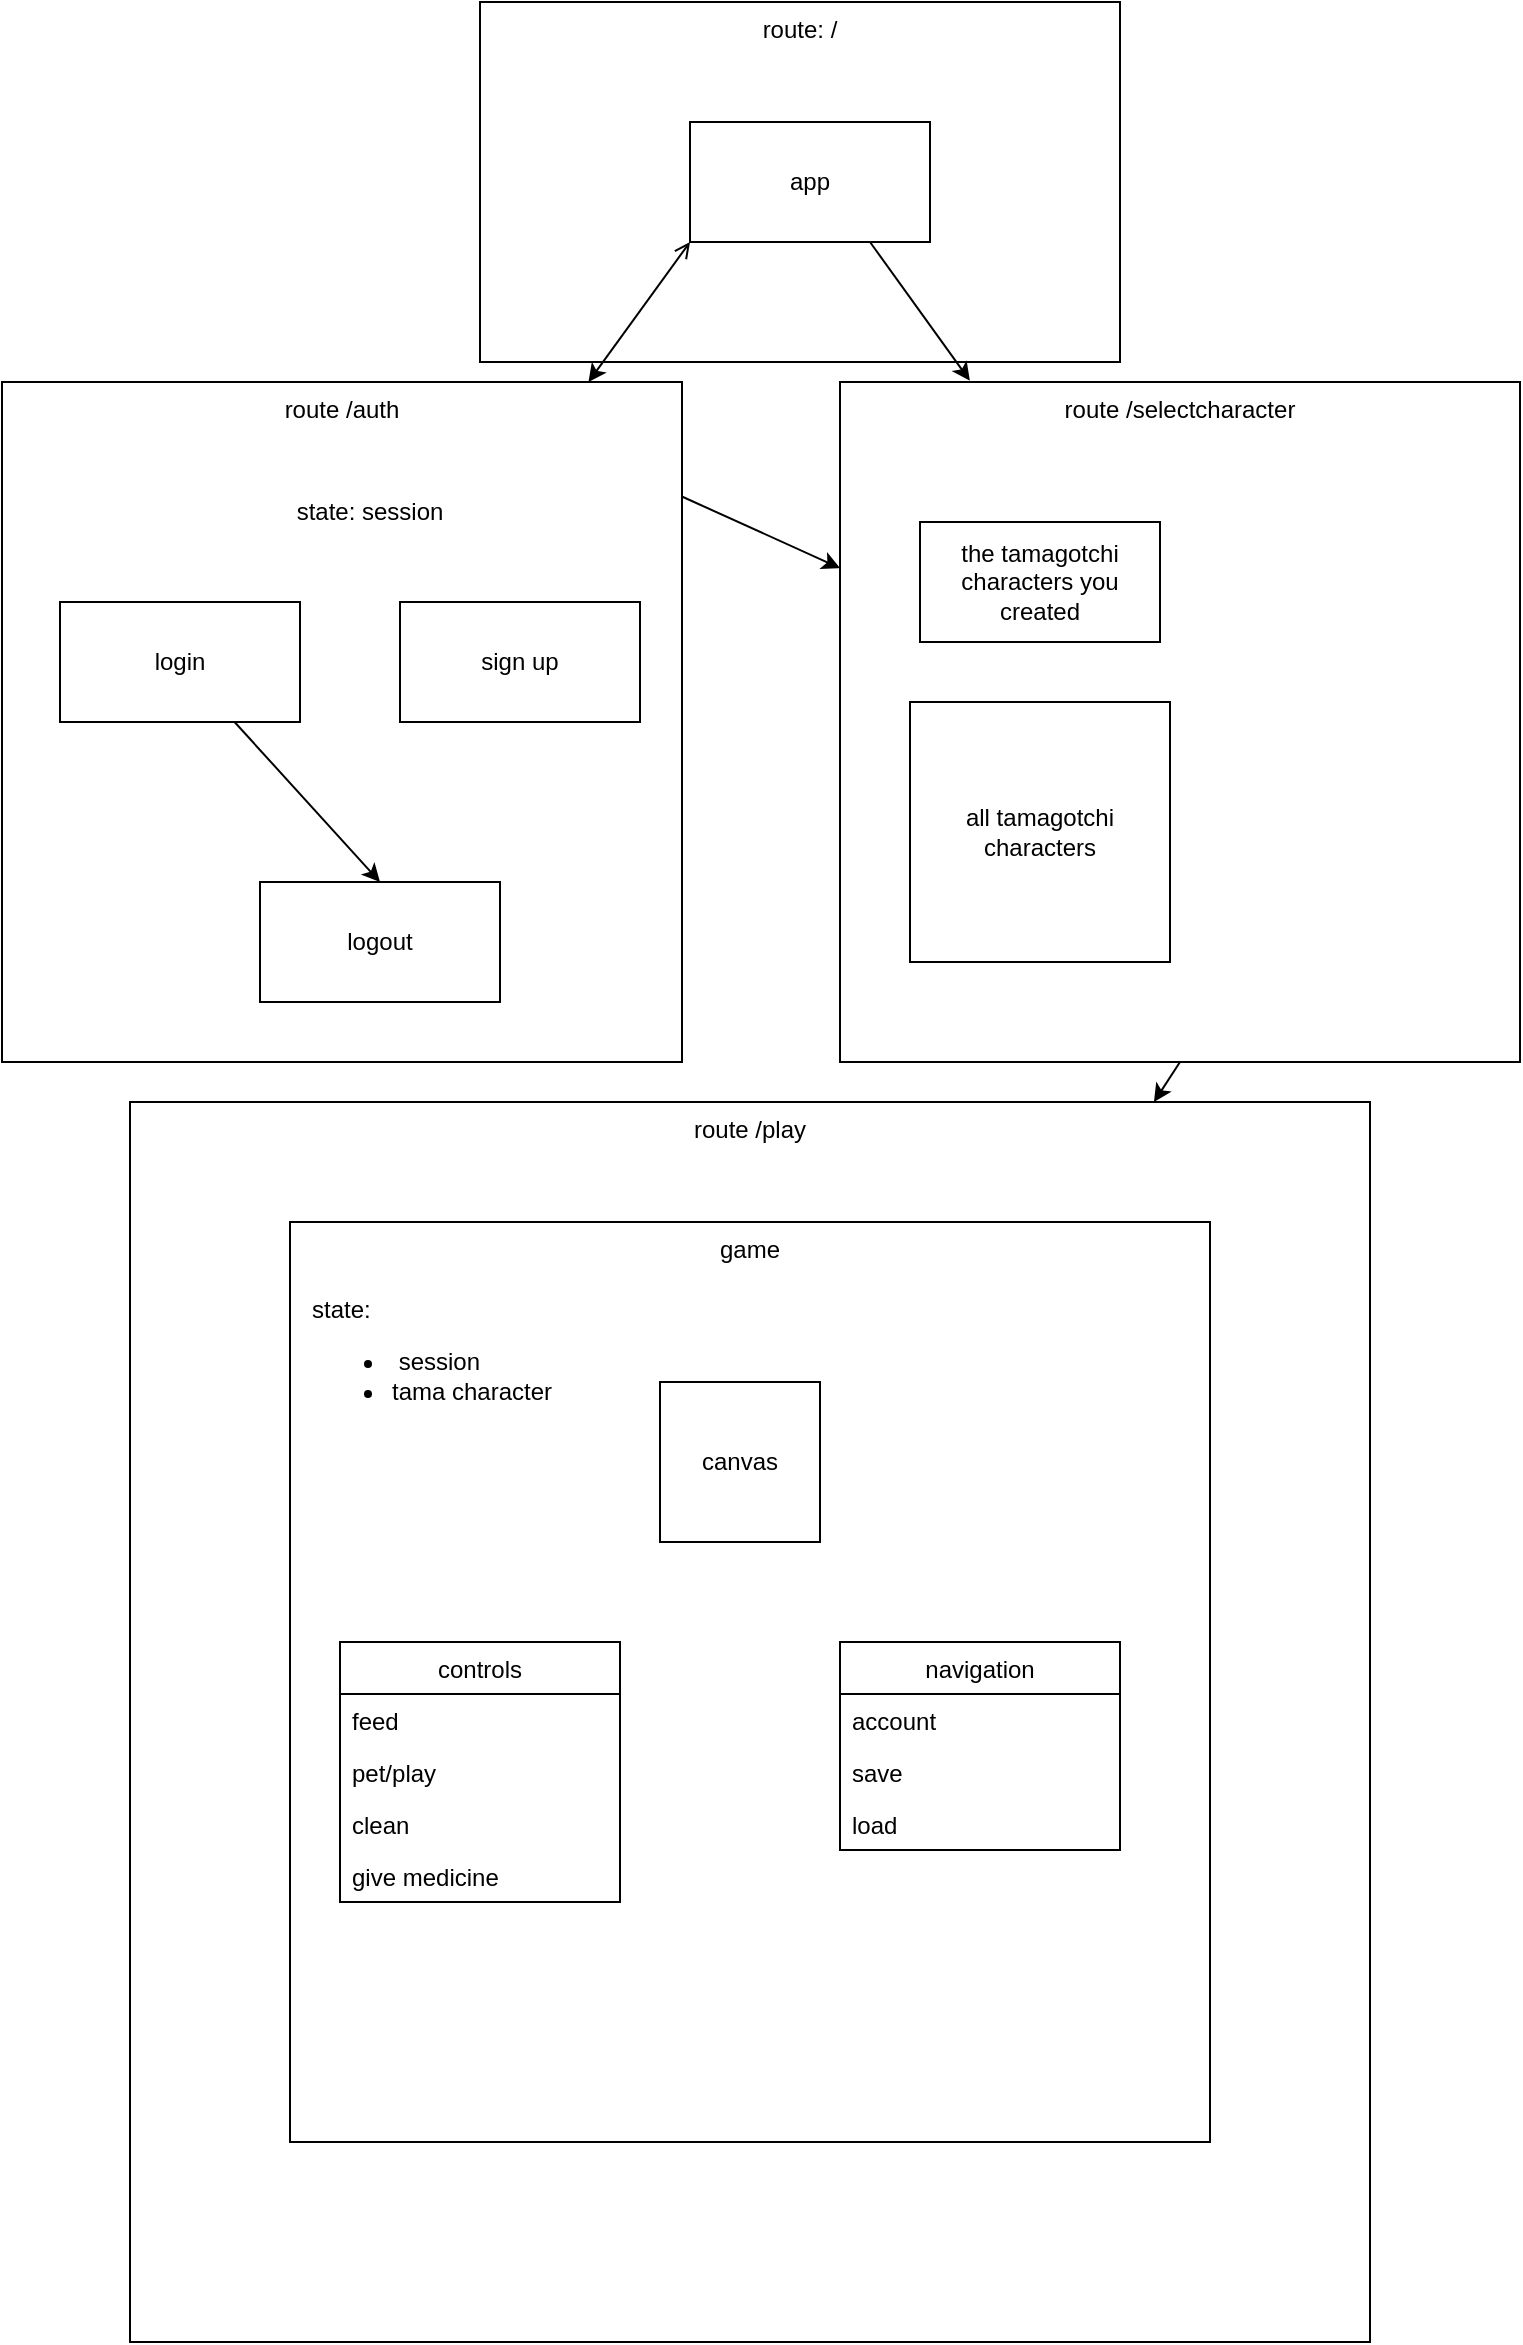 <mxfile>
    <diagram id="Z8-dsudKGo-zxtGtscHh" name="Page-1">
        <mxGraphModel dx="1066" dy="734" grid="1" gridSize="10" guides="1" tooltips="1" connect="1" arrows="1" fold="1" page="1" pageScale="1" pageWidth="850" pageHeight="1100" math="0" shadow="0">
            <root>
                <mxCell id="0"/>
                <mxCell id="1" parent="0"/>
                <mxCell id="3" value="route /auth" style="whiteSpace=wrap;html=1;aspect=fixed;align=center;verticalAlign=top;" vertex="1" parent="1">
                    <mxGeometry x="81" y="190" width="340" height="340" as="geometry"/>
                </mxCell>
                <mxCell id="4" value="route: /" style="rounded=0;whiteSpace=wrap;html=1;verticalAlign=top;" vertex="1" parent="1">
                    <mxGeometry x="320" width="320" height="180" as="geometry"/>
                </mxCell>
                <mxCell id="7" style="edgeStyle=none;html=1;exitX=0;exitY=1;exitDx=0;exitDy=0;startArrow=open;startFill=0;" edge="1" parent="1" source="2" target="3">
                    <mxGeometry relative="1" as="geometry"/>
                </mxCell>
                <mxCell id="17" style="edgeStyle=none;html=1;startArrow=none;startFill=0;exitX=0.999;exitY=0.168;exitDx=0;exitDy=0;exitPerimeter=0;" edge="1" parent="1" source="3" target="14">
                    <mxGeometry relative="1" as="geometry"/>
                </mxCell>
                <mxCell id="32" style="edgeStyle=none;html=1;exitX=0.75;exitY=1;exitDx=0;exitDy=0;entryX=0.191;entryY=-0.002;entryDx=0;entryDy=0;entryPerimeter=0;startArrow=none;startFill=0;" edge="1" parent="1" source="2" target="14">
                    <mxGeometry relative="1" as="geometry"/>
                </mxCell>
                <mxCell id="2" value="app" style="rounded=0;whiteSpace=wrap;html=1;" vertex="1" parent="1">
                    <mxGeometry x="425" y="60" width="120" height="60" as="geometry"/>
                </mxCell>
                <mxCell id="5" value="sign up" style="rounded=0;whiteSpace=wrap;html=1;" vertex="1" parent="1">
                    <mxGeometry x="280" y="300" width="120" height="60" as="geometry"/>
                </mxCell>
                <mxCell id="13" style="edgeStyle=none;html=1;entryX=0.5;entryY=0;entryDx=0;entryDy=0;startArrow=none;startFill=0;" edge="1" parent="1" source="6" target="9">
                    <mxGeometry relative="1" as="geometry"/>
                </mxCell>
                <mxCell id="6" value="login" style="rounded=0;whiteSpace=wrap;html=1;" vertex="1" parent="1">
                    <mxGeometry x="110" y="300" width="120" height="60" as="geometry"/>
                </mxCell>
                <mxCell id="8" value="state: session" style="text;html=1;strokeColor=none;fillColor=none;align=center;verticalAlign=middle;whiteSpace=wrap;rounded=0;" vertex="1" parent="1">
                    <mxGeometry x="170" y="230" width="190" height="50" as="geometry"/>
                </mxCell>
                <mxCell id="9" value="logout" style="rounded=0;whiteSpace=wrap;html=1;" vertex="1" parent="1">
                    <mxGeometry x="210" y="440" width="120" height="60" as="geometry"/>
                </mxCell>
                <mxCell id="31" style="edgeStyle=none;html=1;exitX=0.5;exitY=1;exitDx=0;exitDy=0;startArrow=none;startFill=0;" edge="1" parent="1" source="14" target="18">
                    <mxGeometry relative="1" as="geometry"/>
                </mxCell>
                <mxCell id="14" value="route /selectcharacter" style="whiteSpace=wrap;html=1;aspect=fixed;align=center;verticalAlign=top;" vertex="1" parent="1">
                    <mxGeometry x="500" y="190" width="340" height="340" as="geometry"/>
                </mxCell>
                <mxCell id="15" value="all tamagotchi characters" style="whiteSpace=wrap;html=1;aspect=fixed;" vertex="1" parent="1">
                    <mxGeometry x="535" y="350" width="130" height="130" as="geometry"/>
                </mxCell>
                <mxCell id="16" value="the tamagotchi characters you created" style="rounded=0;whiteSpace=wrap;html=1;" vertex="1" parent="1">
                    <mxGeometry x="540" y="260" width="120" height="60" as="geometry"/>
                </mxCell>
                <mxCell id="18" value="route /play" style="whiteSpace=wrap;html=1;aspect=fixed;align=center;verticalAlign=top;" vertex="1" parent="1">
                    <mxGeometry x="145" y="550" width="620" height="620" as="geometry"/>
                </mxCell>
                <mxCell id="19" value="game" style="whiteSpace=wrap;html=1;aspect=fixed;verticalAlign=top;" vertex="1" parent="1">
                    <mxGeometry x="225" y="610" width="460" height="460" as="geometry"/>
                </mxCell>
                <mxCell id="20" value="canvas" style="whiteSpace=wrap;html=1;aspect=fixed;" vertex="1" parent="1">
                    <mxGeometry x="410" y="690" width="80" height="80" as="geometry"/>
                </mxCell>
                <mxCell id="21" value="controls" style="swimlane;fontStyle=0;childLayout=stackLayout;horizontal=1;startSize=26;fillColor=none;horizontalStack=0;resizeParent=1;resizeParentMax=0;resizeLast=0;collapsible=1;marginBottom=0;" vertex="1" parent="1">
                    <mxGeometry x="250" y="820" width="140" height="130" as="geometry"/>
                </mxCell>
                <mxCell id="22" value="feed" style="text;strokeColor=none;fillColor=none;align=left;verticalAlign=top;spacingLeft=4;spacingRight=4;overflow=hidden;rotatable=0;points=[[0,0.5],[1,0.5]];portConstraint=eastwest;" vertex="1" parent="21">
                    <mxGeometry y="26" width="140" height="26" as="geometry"/>
                </mxCell>
                <mxCell id="23" value="pet/play" style="text;strokeColor=none;fillColor=none;align=left;verticalAlign=top;spacingLeft=4;spacingRight=4;overflow=hidden;rotatable=0;points=[[0,0.5],[1,0.5]];portConstraint=eastwest;" vertex="1" parent="21">
                    <mxGeometry y="52" width="140" height="26" as="geometry"/>
                </mxCell>
                <mxCell id="24" value="clean" style="text;strokeColor=none;fillColor=none;align=left;verticalAlign=top;spacingLeft=4;spacingRight=4;overflow=hidden;rotatable=0;points=[[0,0.5],[1,0.5]];portConstraint=eastwest;" vertex="1" parent="21">
                    <mxGeometry y="78" width="140" height="26" as="geometry"/>
                </mxCell>
                <mxCell id="25" value="give medicine" style="text;strokeColor=none;fillColor=none;align=left;verticalAlign=top;spacingLeft=4;spacingRight=4;overflow=hidden;rotatable=0;points=[[0,0.5],[1,0.5]];portConstraint=eastwest;" vertex="1" parent="21">
                    <mxGeometry y="104" width="140" height="26" as="geometry"/>
                </mxCell>
                <mxCell id="26" value="navigation" style="swimlane;fontStyle=0;childLayout=stackLayout;horizontal=1;startSize=26;fillColor=none;horizontalStack=0;resizeParent=1;resizeParentMax=0;resizeLast=0;collapsible=1;marginBottom=0;" vertex="1" parent="1">
                    <mxGeometry x="500" y="820" width="140" height="104" as="geometry"/>
                </mxCell>
                <mxCell id="27" value="account" style="text;strokeColor=none;fillColor=none;align=left;verticalAlign=top;spacingLeft=4;spacingRight=4;overflow=hidden;rotatable=0;points=[[0,0.5],[1,0.5]];portConstraint=eastwest;" vertex="1" parent="26">
                    <mxGeometry y="26" width="140" height="26" as="geometry"/>
                </mxCell>
                <mxCell id="28" value="save" style="text;strokeColor=none;fillColor=none;align=left;verticalAlign=top;spacingLeft=4;spacingRight=4;overflow=hidden;rotatable=0;points=[[0,0.5],[1,0.5]];portConstraint=eastwest;" vertex="1" parent="26">
                    <mxGeometry y="52" width="140" height="26" as="geometry"/>
                </mxCell>
                <mxCell id="29" value="load" style="text;strokeColor=none;fillColor=none;align=left;verticalAlign=top;spacingLeft=4;spacingRight=4;overflow=hidden;rotatable=0;points=[[0,0.5],[1,0.5]];portConstraint=eastwest;" vertex="1" parent="26">
                    <mxGeometry y="78" width="140" height="26" as="geometry"/>
                </mxCell>
                <mxCell id="30" value="state:&lt;br&gt;&lt;ul&gt;&lt;li&gt;&amp;nbsp;session&lt;/li&gt;&lt;li&gt;tama character&lt;/li&gt;&lt;/ul&gt;" style="text;html=1;strokeColor=none;fillColor=none;align=left;verticalAlign=top;whiteSpace=wrap;rounded=0;" vertex="1" parent="1">
                    <mxGeometry x="234" y="640" width="145" height="110" as="geometry"/>
                </mxCell>
            </root>
        </mxGraphModel>
    </diagram>
</mxfile>